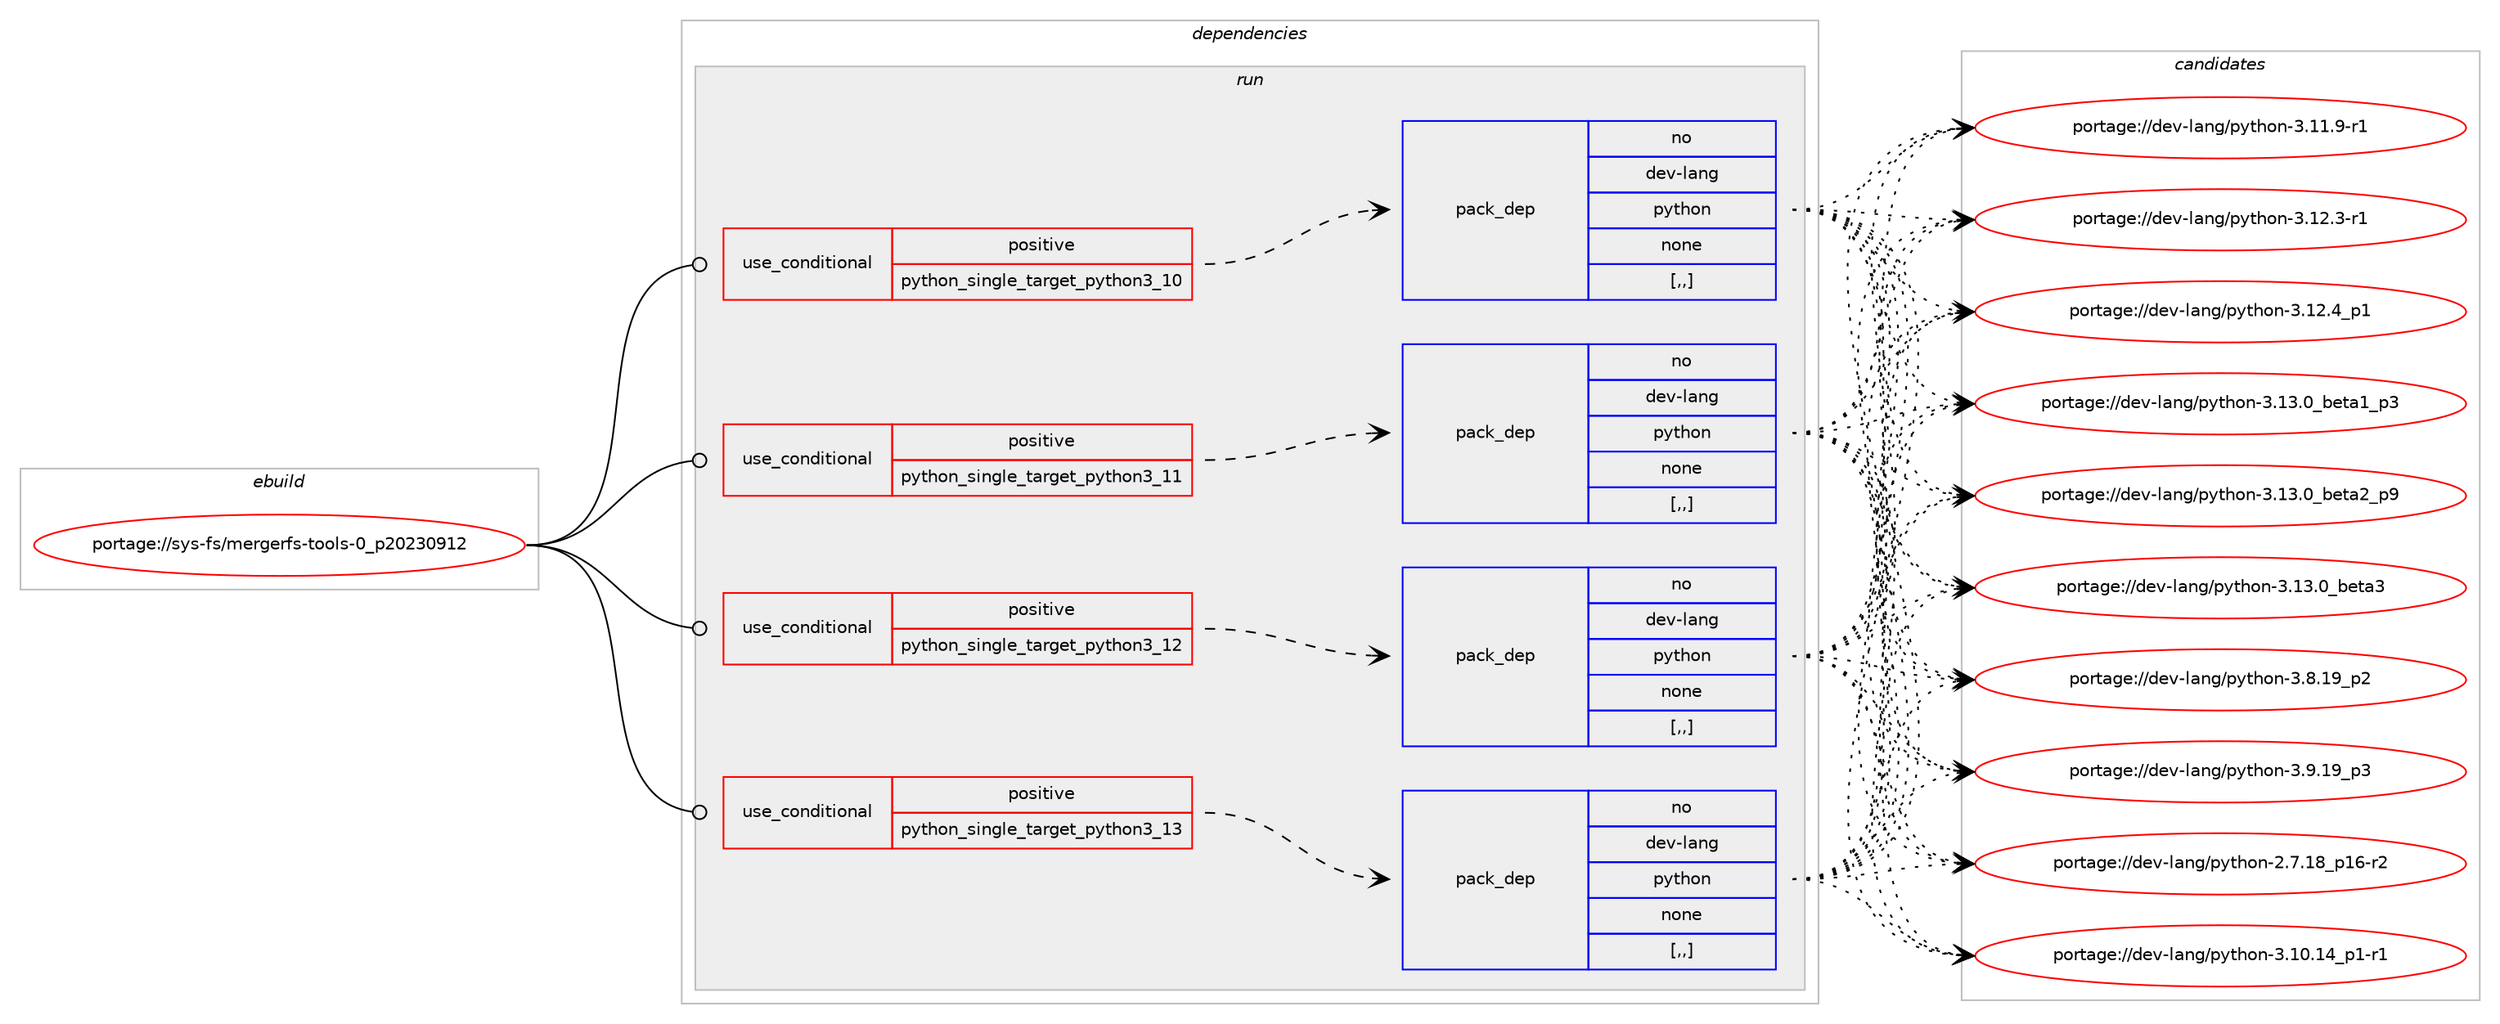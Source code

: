 digraph prolog {

# *************
# Graph options
# *************

newrank=true;
concentrate=true;
compound=true;
graph [rankdir=LR,fontname=Helvetica,fontsize=10,ranksep=1.5];#, ranksep=2.5, nodesep=0.2];
edge  [arrowhead=vee];
node  [fontname=Helvetica,fontsize=10];

# **********
# The ebuild
# **********

subgraph cluster_leftcol {
color=gray;
rank=same;
label=<<i>ebuild</i>>;
id [label="portage://sys-fs/mergerfs-tools-0_p20230912", color=red, width=4, href="../sys-fs/mergerfs-tools-0_p20230912.svg"];
}

# ****************
# The dependencies
# ****************

subgraph cluster_midcol {
color=gray;
label=<<i>dependencies</i>>;
subgraph cluster_compile {
fillcolor="#eeeeee";
style=filled;
label=<<i>compile</i>>;
}
subgraph cluster_compileandrun {
fillcolor="#eeeeee";
style=filled;
label=<<i>compile and run</i>>;
}
subgraph cluster_run {
fillcolor="#eeeeee";
style=filled;
label=<<i>run</i>>;
subgraph cond113561 {
dependency426846 [label=<<TABLE BORDER="0" CELLBORDER="1" CELLSPACING="0" CELLPADDING="4"><TR><TD ROWSPAN="3" CELLPADDING="10">use_conditional</TD></TR><TR><TD>positive</TD></TR><TR><TD>python_single_target_python3_10</TD></TR></TABLE>>, shape=none, color=red];
subgraph pack310385 {
dependency426847 [label=<<TABLE BORDER="0" CELLBORDER="1" CELLSPACING="0" CELLPADDING="4" WIDTH="220"><TR><TD ROWSPAN="6" CELLPADDING="30">pack_dep</TD></TR><TR><TD WIDTH="110">no</TD></TR><TR><TD>dev-lang</TD></TR><TR><TD>python</TD></TR><TR><TD>none</TD></TR><TR><TD>[,,]</TD></TR></TABLE>>, shape=none, color=blue];
}
dependency426846:e -> dependency426847:w [weight=20,style="dashed",arrowhead="vee"];
}
id:e -> dependency426846:w [weight=20,style="solid",arrowhead="odot"];
subgraph cond113562 {
dependency426848 [label=<<TABLE BORDER="0" CELLBORDER="1" CELLSPACING="0" CELLPADDING="4"><TR><TD ROWSPAN="3" CELLPADDING="10">use_conditional</TD></TR><TR><TD>positive</TD></TR><TR><TD>python_single_target_python3_11</TD></TR></TABLE>>, shape=none, color=red];
subgraph pack310386 {
dependency426849 [label=<<TABLE BORDER="0" CELLBORDER="1" CELLSPACING="0" CELLPADDING="4" WIDTH="220"><TR><TD ROWSPAN="6" CELLPADDING="30">pack_dep</TD></TR><TR><TD WIDTH="110">no</TD></TR><TR><TD>dev-lang</TD></TR><TR><TD>python</TD></TR><TR><TD>none</TD></TR><TR><TD>[,,]</TD></TR></TABLE>>, shape=none, color=blue];
}
dependency426848:e -> dependency426849:w [weight=20,style="dashed",arrowhead="vee"];
}
id:e -> dependency426848:w [weight=20,style="solid",arrowhead="odot"];
subgraph cond113563 {
dependency426850 [label=<<TABLE BORDER="0" CELLBORDER="1" CELLSPACING="0" CELLPADDING="4"><TR><TD ROWSPAN="3" CELLPADDING="10">use_conditional</TD></TR><TR><TD>positive</TD></TR><TR><TD>python_single_target_python3_12</TD></TR></TABLE>>, shape=none, color=red];
subgraph pack310387 {
dependency426851 [label=<<TABLE BORDER="0" CELLBORDER="1" CELLSPACING="0" CELLPADDING="4" WIDTH="220"><TR><TD ROWSPAN="6" CELLPADDING="30">pack_dep</TD></TR><TR><TD WIDTH="110">no</TD></TR><TR><TD>dev-lang</TD></TR><TR><TD>python</TD></TR><TR><TD>none</TD></TR><TR><TD>[,,]</TD></TR></TABLE>>, shape=none, color=blue];
}
dependency426850:e -> dependency426851:w [weight=20,style="dashed",arrowhead="vee"];
}
id:e -> dependency426850:w [weight=20,style="solid",arrowhead="odot"];
subgraph cond113564 {
dependency426852 [label=<<TABLE BORDER="0" CELLBORDER="1" CELLSPACING="0" CELLPADDING="4"><TR><TD ROWSPAN="3" CELLPADDING="10">use_conditional</TD></TR><TR><TD>positive</TD></TR><TR><TD>python_single_target_python3_13</TD></TR></TABLE>>, shape=none, color=red];
subgraph pack310388 {
dependency426853 [label=<<TABLE BORDER="0" CELLBORDER="1" CELLSPACING="0" CELLPADDING="4" WIDTH="220"><TR><TD ROWSPAN="6" CELLPADDING="30">pack_dep</TD></TR><TR><TD WIDTH="110">no</TD></TR><TR><TD>dev-lang</TD></TR><TR><TD>python</TD></TR><TR><TD>none</TD></TR><TR><TD>[,,]</TD></TR></TABLE>>, shape=none, color=blue];
}
dependency426852:e -> dependency426853:w [weight=20,style="dashed",arrowhead="vee"];
}
id:e -> dependency426852:w [weight=20,style="solid",arrowhead="odot"];
}
}

# **************
# The candidates
# **************

subgraph cluster_choices {
rank=same;
color=gray;
label=<<i>candidates</i>>;

subgraph choice310385 {
color=black;
nodesep=1;
choice100101118451089711010347112121116104111110455046554649569511249544511450 [label="portage://dev-lang/python-2.7.18_p16-r2", color=red, width=4,href="../dev-lang/python-2.7.18_p16-r2.svg"];
choice100101118451089711010347112121116104111110455146494846495295112494511449 [label="portage://dev-lang/python-3.10.14_p1-r1", color=red, width=4,href="../dev-lang/python-3.10.14_p1-r1.svg"];
choice100101118451089711010347112121116104111110455146494946574511449 [label="portage://dev-lang/python-3.11.9-r1", color=red, width=4,href="../dev-lang/python-3.11.9-r1.svg"];
choice100101118451089711010347112121116104111110455146495046514511449 [label="portage://dev-lang/python-3.12.3-r1", color=red, width=4,href="../dev-lang/python-3.12.3-r1.svg"];
choice100101118451089711010347112121116104111110455146495046529511249 [label="portage://dev-lang/python-3.12.4_p1", color=red, width=4,href="../dev-lang/python-3.12.4_p1.svg"];
choice10010111845108971101034711212111610411111045514649514648959810111697499511251 [label="portage://dev-lang/python-3.13.0_beta1_p3", color=red, width=4,href="../dev-lang/python-3.13.0_beta1_p3.svg"];
choice10010111845108971101034711212111610411111045514649514648959810111697509511257 [label="portage://dev-lang/python-3.13.0_beta2_p9", color=red, width=4,href="../dev-lang/python-3.13.0_beta2_p9.svg"];
choice1001011184510897110103471121211161041111104551464951464895981011169751 [label="portage://dev-lang/python-3.13.0_beta3", color=red, width=4,href="../dev-lang/python-3.13.0_beta3.svg"];
choice100101118451089711010347112121116104111110455146564649579511250 [label="portage://dev-lang/python-3.8.19_p2", color=red, width=4,href="../dev-lang/python-3.8.19_p2.svg"];
choice100101118451089711010347112121116104111110455146574649579511251 [label="portage://dev-lang/python-3.9.19_p3", color=red, width=4,href="../dev-lang/python-3.9.19_p3.svg"];
dependency426847:e -> choice100101118451089711010347112121116104111110455046554649569511249544511450:w [style=dotted,weight="100"];
dependency426847:e -> choice100101118451089711010347112121116104111110455146494846495295112494511449:w [style=dotted,weight="100"];
dependency426847:e -> choice100101118451089711010347112121116104111110455146494946574511449:w [style=dotted,weight="100"];
dependency426847:e -> choice100101118451089711010347112121116104111110455146495046514511449:w [style=dotted,weight="100"];
dependency426847:e -> choice100101118451089711010347112121116104111110455146495046529511249:w [style=dotted,weight="100"];
dependency426847:e -> choice10010111845108971101034711212111610411111045514649514648959810111697499511251:w [style=dotted,weight="100"];
dependency426847:e -> choice10010111845108971101034711212111610411111045514649514648959810111697509511257:w [style=dotted,weight="100"];
dependency426847:e -> choice1001011184510897110103471121211161041111104551464951464895981011169751:w [style=dotted,weight="100"];
dependency426847:e -> choice100101118451089711010347112121116104111110455146564649579511250:w [style=dotted,weight="100"];
dependency426847:e -> choice100101118451089711010347112121116104111110455146574649579511251:w [style=dotted,weight="100"];
}
subgraph choice310386 {
color=black;
nodesep=1;
choice100101118451089711010347112121116104111110455046554649569511249544511450 [label="portage://dev-lang/python-2.7.18_p16-r2", color=red, width=4,href="../dev-lang/python-2.7.18_p16-r2.svg"];
choice100101118451089711010347112121116104111110455146494846495295112494511449 [label="portage://dev-lang/python-3.10.14_p1-r1", color=red, width=4,href="../dev-lang/python-3.10.14_p1-r1.svg"];
choice100101118451089711010347112121116104111110455146494946574511449 [label="portage://dev-lang/python-3.11.9-r1", color=red, width=4,href="../dev-lang/python-3.11.9-r1.svg"];
choice100101118451089711010347112121116104111110455146495046514511449 [label="portage://dev-lang/python-3.12.3-r1", color=red, width=4,href="../dev-lang/python-3.12.3-r1.svg"];
choice100101118451089711010347112121116104111110455146495046529511249 [label="portage://dev-lang/python-3.12.4_p1", color=red, width=4,href="../dev-lang/python-3.12.4_p1.svg"];
choice10010111845108971101034711212111610411111045514649514648959810111697499511251 [label="portage://dev-lang/python-3.13.0_beta1_p3", color=red, width=4,href="../dev-lang/python-3.13.0_beta1_p3.svg"];
choice10010111845108971101034711212111610411111045514649514648959810111697509511257 [label="portage://dev-lang/python-3.13.0_beta2_p9", color=red, width=4,href="../dev-lang/python-3.13.0_beta2_p9.svg"];
choice1001011184510897110103471121211161041111104551464951464895981011169751 [label="portage://dev-lang/python-3.13.0_beta3", color=red, width=4,href="../dev-lang/python-3.13.0_beta3.svg"];
choice100101118451089711010347112121116104111110455146564649579511250 [label="portage://dev-lang/python-3.8.19_p2", color=red, width=4,href="../dev-lang/python-3.8.19_p2.svg"];
choice100101118451089711010347112121116104111110455146574649579511251 [label="portage://dev-lang/python-3.9.19_p3", color=red, width=4,href="../dev-lang/python-3.9.19_p3.svg"];
dependency426849:e -> choice100101118451089711010347112121116104111110455046554649569511249544511450:w [style=dotted,weight="100"];
dependency426849:e -> choice100101118451089711010347112121116104111110455146494846495295112494511449:w [style=dotted,weight="100"];
dependency426849:e -> choice100101118451089711010347112121116104111110455146494946574511449:w [style=dotted,weight="100"];
dependency426849:e -> choice100101118451089711010347112121116104111110455146495046514511449:w [style=dotted,weight="100"];
dependency426849:e -> choice100101118451089711010347112121116104111110455146495046529511249:w [style=dotted,weight="100"];
dependency426849:e -> choice10010111845108971101034711212111610411111045514649514648959810111697499511251:w [style=dotted,weight="100"];
dependency426849:e -> choice10010111845108971101034711212111610411111045514649514648959810111697509511257:w [style=dotted,weight="100"];
dependency426849:e -> choice1001011184510897110103471121211161041111104551464951464895981011169751:w [style=dotted,weight="100"];
dependency426849:e -> choice100101118451089711010347112121116104111110455146564649579511250:w [style=dotted,weight="100"];
dependency426849:e -> choice100101118451089711010347112121116104111110455146574649579511251:w [style=dotted,weight="100"];
}
subgraph choice310387 {
color=black;
nodesep=1;
choice100101118451089711010347112121116104111110455046554649569511249544511450 [label="portage://dev-lang/python-2.7.18_p16-r2", color=red, width=4,href="../dev-lang/python-2.7.18_p16-r2.svg"];
choice100101118451089711010347112121116104111110455146494846495295112494511449 [label="portage://dev-lang/python-3.10.14_p1-r1", color=red, width=4,href="../dev-lang/python-3.10.14_p1-r1.svg"];
choice100101118451089711010347112121116104111110455146494946574511449 [label="portage://dev-lang/python-3.11.9-r1", color=red, width=4,href="../dev-lang/python-3.11.9-r1.svg"];
choice100101118451089711010347112121116104111110455146495046514511449 [label="portage://dev-lang/python-3.12.3-r1", color=red, width=4,href="../dev-lang/python-3.12.3-r1.svg"];
choice100101118451089711010347112121116104111110455146495046529511249 [label="portage://dev-lang/python-3.12.4_p1", color=red, width=4,href="../dev-lang/python-3.12.4_p1.svg"];
choice10010111845108971101034711212111610411111045514649514648959810111697499511251 [label="portage://dev-lang/python-3.13.0_beta1_p3", color=red, width=4,href="../dev-lang/python-3.13.0_beta1_p3.svg"];
choice10010111845108971101034711212111610411111045514649514648959810111697509511257 [label="portage://dev-lang/python-3.13.0_beta2_p9", color=red, width=4,href="../dev-lang/python-3.13.0_beta2_p9.svg"];
choice1001011184510897110103471121211161041111104551464951464895981011169751 [label="portage://dev-lang/python-3.13.0_beta3", color=red, width=4,href="../dev-lang/python-3.13.0_beta3.svg"];
choice100101118451089711010347112121116104111110455146564649579511250 [label="portage://dev-lang/python-3.8.19_p2", color=red, width=4,href="../dev-lang/python-3.8.19_p2.svg"];
choice100101118451089711010347112121116104111110455146574649579511251 [label="portage://dev-lang/python-3.9.19_p3", color=red, width=4,href="../dev-lang/python-3.9.19_p3.svg"];
dependency426851:e -> choice100101118451089711010347112121116104111110455046554649569511249544511450:w [style=dotted,weight="100"];
dependency426851:e -> choice100101118451089711010347112121116104111110455146494846495295112494511449:w [style=dotted,weight="100"];
dependency426851:e -> choice100101118451089711010347112121116104111110455146494946574511449:w [style=dotted,weight="100"];
dependency426851:e -> choice100101118451089711010347112121116104111110455146495046514511449:w [style=dotted,weight="100"];
dependency426851:e -> choice100101118451089711010347112121116104111110455146495046529511249:w [style=dotted,weight="100"];
dependency426851:e -> choice10010111845108971101034711212111610411111045514649514648959810111697499511251:w [style=dotted,weight="100"];
dependency426851:e -> choice10010111845108971101034711212111610411111045514649514648959810111697509511257:w [style=dotted,weight="100"];
dependency426851:e -> choice1001011184510897110103471121211161041111104551464951464895981011169751:w [style=dotted,weight="100"];
dependency426851:e -> choice100101118451089711010347112121116104111110455146564649579511250:w [style=dotted,weight="100"];
dependency426851:e -> choice100101118451089711010347112121116104111110455146574649579511251:w [style=dotted,weight="100"];
}
subgraph choice310388 {
color=black;
nodesep=1;
choice100101118451089711010347112121116104111110455046554649569511249544511450 [label="portage://dev-lang/python-2.7.18_p16-r2", color=red, width=4,href="../dev-lang/python-2.7.18_p16-r2.svg"];
choice100101118451089711010347112121116104111110455146494846495295112494511449 [label="portage://dev-lang/python-3.10.14_p1-r1", color=red, width=4,href="../dev-lang/python-3.10.14_p1-r1.svg"];
choice100101118451089711010347112121116104111110455146494946574511449 [label="portage://dev-lang/python-3.11.9-r1", color=red, width=4,href="../dev-lang/python-3.11.9-r1.svg"];
choice100101118451089711010347112121116104111110455146495046514511449 [label="portage://dev-lang/python-3.12.3-r1", color=red, width=4,href="../dev-lang/python-3.12.3-r1.svg"];
choice100101118451089711010347112121116104111110455146495046529511249 [label="portage://dev-lang/python-3.12.4_p1", color=red, width=4,href="../dev-lang/python-3.12.4_p1.svg"];
choice10010111845108971101034711212111610411111045514649514648959810111697499511251 [label="portage://dev-lang/python-3.13.0_beta1_p3", color=red, width=4,href="../dev-lang/python-3.13.0_beta1_p3.svg"];
choice10010111845108971101034711212111610411111045514649514648959810111697509511257 [label="portage://dev-lang/python-3.13.0_beta2_p9", color=red, width=4,href="../dev-lang/python-3.13.0_beta2_p9.svg"];
choice1001011184510897110103471121211161041111104551464951464895981011169751 [label="portage://dev-lang/python-3.13.0_beta3", color=red, width=4,href="../dev-lang/python-3.13.0_beta3.svg"];
choice100101118451089711010347112121116104111110455146564649579511250 [label="portage://dev-lang/python-3.8.19_p2", color=red, width=4,href="../dev-lang/python-3.8.19_p2.svg"];
choice100101118451089711010347112121116104111110455146574649579511251 [label="portage://dev-lang/python-3.9.19_p3", color=red, width=4,href="../dev-lang/python-3.9.19_p3.svg"];
dependency426853:e -> choice100101118451089711010347112121116104111110455046554649569511249544511450:w [style=dotted,weight="100"];
dependency426853:e -> choice100101118451089711010347112121116104111110455146494846495295112494511449:w [style=dotted,weight="100"];
dependency426853:e -> choice100101118451089711010347112121116104111110455146494946574511449:w [style=dotted,weight="100"];
dependency426853:e -> choice100101118451089711010347112121116104111110455146495046514511449:w [style=dotted,weight="100"];
dependency426853:e -> choice100101118451089711010347112121116104111110455146495046529511249:w [style=dotted,weight="100"];
dependency426853:e -> choice10010111845108971101034711212111610411111045514649514648959810111697499511251:w [style=dotted,weight="100"];
dependency426853:e -> choice10010111845108971101034711212111610411111045514649514648959810111697509511257:w [style=dotted,weight="100"];
dependency426853:e -> choice1001011184510897110103471121211161041111104551464951464895981011169751:w [style=dotted,weight="100"];
dependency426853:e -> choice100101118451089711010347112121116104111110455146564649579511250:w [style=dotted,weight="100"];
dependency426853:e -> choice100101118451089711010347112121116104111110455146574649579511251:w [style=dotted,weight="100"];
}
}

}
